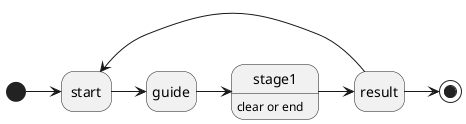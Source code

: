 @startuml

hide empty description
[*] -> start
start -> guide
guide -> stage1
stage1: clear or end
stage1 -> result
result -> start
result -> [*]
@enduml
